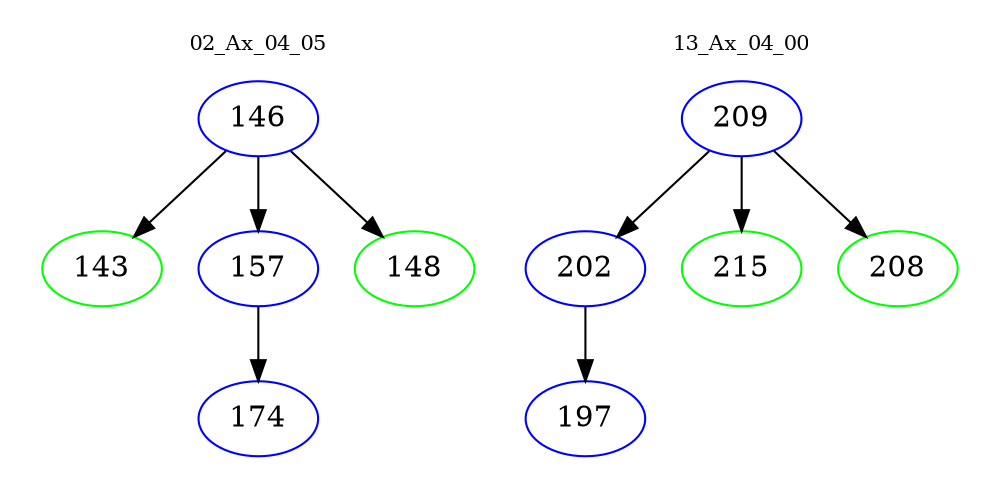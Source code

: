digraph{
subgraph cluster_0 {
color = white
label = "02_Ax_04_05";
fontsize=10;
T0_146 [label="146", color="blue"]
T0_146 -> T0_143 [color="black"]
T0_143 [label="143", color="green"]
T0_146 -> T0_157 [color="black"]
T0_157 [label="157", color="blue"]
T0_157 -> T0_174 [color="black"]
T0_174 [label="174", color="blue"]
T0_146 -> T0_148 [color="black"]
T0_148 [label="148", color="green"]
}
subgraph cluster_1 {
color = white
label = "13_Ax_04_00";
fontsize=10;
T1_209 [label="209", color="blue"]
T1_209 -> T1_202 [color="black"]
T1_202 [label="202", color="blue"]
T1_202 -> T1_197 [color="black"]
T1_197 [label="197", color="blue"]
T1_209 -> T1_215 [color="black"]
T1_215 [label="215", color="green"]
T1_209 -> T1_208 [color="black"]
T1_208 [label="208", color="green"]
}
}
